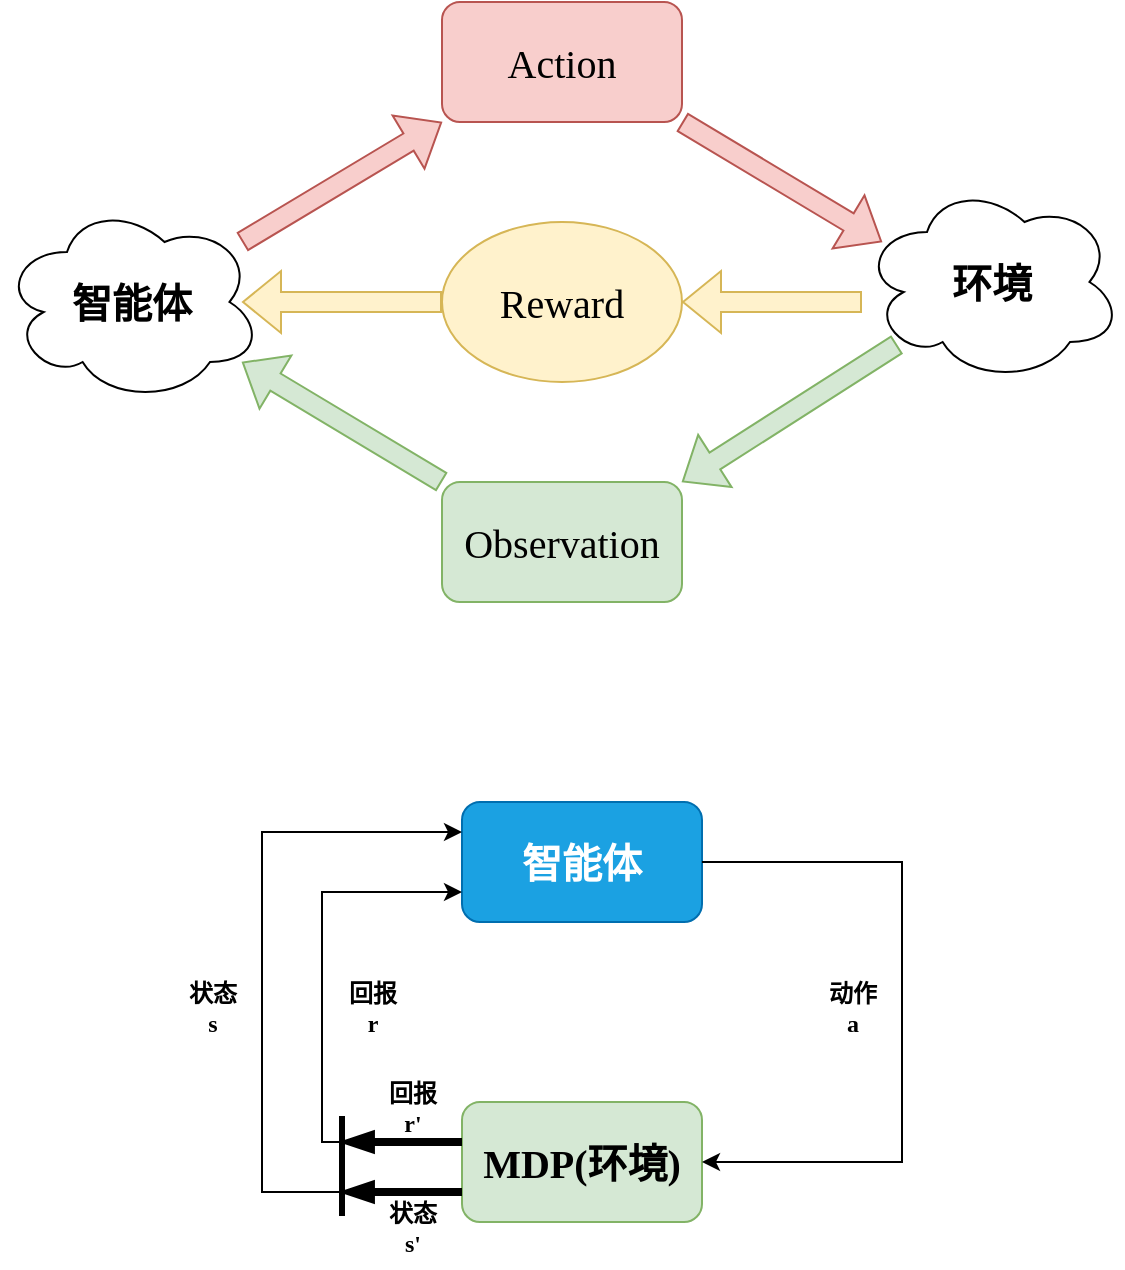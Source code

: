<mxfile version="21.1.8" type="github">
  <diagram name="第 1 页" id="AJMPQj9coufFNCPqp3W4">
    <mxGraphModel dx="794" dy="476" grid="1" gridSize="10" guides="1" tooltips="1" connect="1" arrows="1" fold="1" page="1" pageScale="1" pageWidth="827" pageHeight="1169" math="0" shadow="0">
      <root>
        <mxCell id="0" />
        <mxCell id="1" parent="0" />
        <mxCell id="hrPURFpsqYO97nMdUfhd-3" value="&lt;font face=&quot;Comic Sans MS&quot; style=&quot;font-size: 20px;&quot;&gt;Action&lt;/font&gt;" style="rounded=1;whiteSpace=wrap;html=1;fillColor=#f8cecc;strokeColor=#b85450;" parent="1" vertex="1">
          <mxGeometry x="330" y="50" width="120" height="60" as="geometry" />
        </mxCell>
        <mxCell id="hrPURFpsqYO97nMdUfhd-4" value="&lt;font face=&quot;Comic Sans MS&quot; style=&quot;font-size: 20px;&quot;&gt;Observation&lt;/font&gt;" style="rounded=1;whiteSpace=wrap;html=1;fillColor=#d5e8d4;strokeColor=#82b366;" parent="1" vertex="1">
          <mxGeometry x="330" y="290" width="120" height="60" as="geometry" />
        </mxCell>
        <mxCell id="hrPURFpsqYO97nMdUfhd-5" value="&lt;font face=&quot;Comic Sans MS&quot; style=&quot;font-size: 20px;&quot;&gt;Reward&lt;/font&gt;" style="ellipse;whiteSpace=wrap;html=1;fillColor=#fff2cc;strokeColor=#d6b656;" parent="1" vertex="1">
          <mxGeometry x="330" y="160" width="120" height="80" as="geometry" />
        </mxCell>
        <mxCell id="hrPURFpsqYO97nMdUfhd-6" value="" style="shape=flexArrow;endArrow=classic;html=1;rounded=0;exitX=1;exitY=0;exitDx=0;exitDy=0;entryX=0;entryY=1;entryDx=0;entryDy=0;fillColor=#f8cecc;strokeColor=#b85450;" parent="1" target="hrPURFpsqYO97nMdUfhd-3" edge="1">
          <mxGeometry width="50" height="50" relative="1" as="geometry">
            <mxPoint x="230" y="170" as="sourcePoint" />
            <mxPoint x="390" y="200" as="targetPoint" />
          </mxGeometry>
        </mxCell>
        <mxCell id="hrPURFpsqYO97nMdUfhd-7" value="" style="shape=flexArrow;endArrow=classic;html=1;rounded=0;exitX=1;exitY=1;exitDx=0;exitDy=0;fillColor=#f8cecc;strokeColor=#b85450;" parent="1" source="hrPURFpsqYO97nMdUfhd-3" edge="1">
          <mxGeometry width="50" height="50" relative="1" as="geometry">
            <mxPoint x="340" y="250" as="sourcePoint" />
            <mxPoint x="550" y="170" as="targetPoint" />
          </mxGeometry>
        </mxCell>
        <mxCell id="hrPURFpsqYO97nMdUfhd-8" value="" style="shape=flexArrow;endArrow=classic;html=1;rounded=0;exitX=0;exitY=1;exitDx=0;exitDy=0;entryX=1;entryY=0;entryDx=0;entryDy=0;fillColor=#d5e8d4;strokeColor=#82b366;" parent="1" target="hrPURFpsqYO97nMdUfhd-4" edge="1">
          <mxGeometry width="50" height="50" relative="1" as="geometry">
            <mxPoint x="557.574" y="221.213" as="sourcePoint" />
            <mxPoint x="540" y="260" as="targetPoint" />
          </mxGeometry>
        </mxCell>
        <mxCell id="hrPURFpsqYO97nMdUfhd-9" value="" style="shape=flexArrow;endArrow=classic;html=1;rounded=0;exitX=0;exitY=0;exitDx=0;exitDy=0;entryX=1;entryY=1;entryDx=0;entryDy=0;fillColor=#d5e8d4;strokeColor=#82b366;" parent="1" source="hrPURFpsqYO97nMdUfhd-4" edge="1">
          <mxGeometry width="50" height="50" relative="1" as="geometry">
            <mxPoint x="190" y="340" as="sourcePoint" />
            <mxPoint x="230" y="230" as="targetPoint" />
          </mxGeometry>
        </mxCell>
        <mxCell id="hrPURFpsqYO97nMdUfhd-10" value="" style="shape=flexArrow;endArrow=classic;html=1;rounded=0;exitX=0;exitY=0.5;exitDx=0;exitDy=0;fillColor=#fff2cc;strokeColor=#d6b656;" parent="1" source="hrPURFpsqYO97nMdUfhd-5" edge="1">
          <mxGeometry width="50" height="50" relative="1" as="geometry">
            <mxPoint x="340" y="250" as="sourcePoint" />
            <mxPoint x="230" y="200" as="targetPoint" />
          </mxGeometry>
        </mxCell>
        <mxCell id="hrPURFpsqYO97nMdUfhd-11" value="" style="shape=flexArrow;endArrow=classic;html=1;rounded=0;exitX=0;exitY=0.5;exitDx=0;exitDy=0;entryX=1;entryY=0.5;entryDx=0;entryDy=0;fillColor=#fff2cc;strokeColor=#d6b656;" parent="1" target="hrPURFpsqYO97nMdUfhd-5" edge="1">
          <mxGeometry width="50" height="50" relative="1" as="geometry">
            <mxPoint x="540" y="200" as="sourcePoint" />
            <mxPoint x="520" y="190" as="targetPoint" />
          </mxGeometry>
        </mxCell>
        <mxCell id="hrPURFpsqYO97nMdUfhd-12" value="&lt;font face=&quot;Comic Sans MS&quot; style=&quot;font-size: 20px;&quot;&gt;&lt;b&gt;智能体&lt;/b&gt;&lt;/font&gt;" style="ellipse;shape=cloud;whiteSpace=wrap;html=1;" parent="1" vertex="1">
          <mxGeometry x="110" y="150" width="130" height="100" as="geometry" />
        </mxCell>
        <mxCell id="hrPURFpsqYO97nMdUfhd-13" value="&lt;font face=&quot;Comic Sans MS&quot; style=&quot;font-size: 20px;&quot;&gt;&lt;b&gt;环境&lt;/b&gt;&lt;/font&gt;" style="ellipse;shape=cloud;whiteSpace=wrap;html=1;" parent="1" vertex="1">
          <mxGeometry x="540" y="140" width="130" height="100" as="geometry" />
        </mxCell>
        <mxCell id="Xfllvj5uff2w1rknx_sJ-1" value="&lt;font style=&quot;font-size: 20px;&quot; face=&quot;Comic Sans MS&quot;&gt;&lt;b&gt;智能体&lt;/b&gt;&lt;/font&gt;" style="rounded=1;whiteSpace=wrap;html=1;fillColor=#1ba1e2;strokeColor=#006EAF;fontColor=#ffffff;" vertex="1" parent="1">
          <mxGeometry x="340" y="450" width="120" height="60" as="geometry" />
        </mxCell>
        <mxCell id="Xfllvj5uff2w1rknx_sJ-5" style="edgeStyle=orthogonalEdgeStyle;rounded=0;orthogonalLoop=1;jettySize=auto;html=1;exitX=0;exitY=0.25;exitDx=0;exitDy=0;entryX=0;entryY=0.75;entryDx=0;entryDy=0;" edge="1" parent="1" source="Xfllvj5uff2w1rknx_sJ-2" target="Xfllvj5uff2w1rknx_sJ-1">
          <mxGeometry relative="1" as="geometry">
            <Array as="points">
              <mxPoint x="340" y="620" />
              <mxPoint x="270" y="620" />
              <mxPoint x="270" y="495" />
            </Array>
          </mxGeometry>
        </mxCell>
        <mxCell id="Xfllvj5uff2w1rknx_sJ-7" style="edgeStyle=orthogonalEdgeStyle;rounded=0;orthogonalLoop=1;jettySize=auto;html=1;exitX=0;exitY=0.75;exitDx=0;exitDy=0;entryX=0;entryY=0.25;entryDx=0;entryDy=0;" edge="1" parent="1" source="Xfllvj5uff2w1rknx_sJ-2" target="Xfllvj5uff2w1rknx_sJ-1">
          <mxGeometry relative="1" as="geometry">
            <Array as="points">
              <mxPoint x="240" y="645" />
              <mxPoint x="240" y="465" />
            </Array>
          </mxGeometry>
        </mxCell>
        <mxCell id="Xfllvj5uff2w1rknx_sJ-2" value="&lt;font style=&quot;font-size: 20px;&quot; face=&quot;Comic Sans MS&quot;&gt;&lt;b&gt;MDP(环境)&lt;/b&gt;&lt;/font&gt;" style="rounded=1;whiteSpace=wrap;html=1;fillColor=#d5e8d4;strokeColor=#82b366;" vertex="1" parent="1">
          <mxGeometry x="340" y="600" width="120" height="60" as="geometry" />
        </mxCell>
        <mxCell id="Xfllvj5uff2w1rknx_sJ-4" value="" style="endArrow=classic;html=1;rounded=0;exitX=1;exitY=0.5;exitDx=0;exitDy=0;entryX=1;entryY=0.5;entryDx=0;entryDy=0;" edge="1" parent="1" source="Xfllvj5uff2w1rknx_sJ-1" target="Xfllvj5uff2w1rknx_sJ-2">
          <mxGeometry width="50" height="50" relative="1" as="geometry">
            <mxPoint x="540" y="480" as="sourcePoint" />
            <mxPoint x="590" y="430" as="targetPoint" />
            <Array as="points">
              <mxPoint x="560" y="480" />
              <mxPoint x="560" y="590" />
              <mxPoint x="560" y="630" />
            </Array>
          </mxGeometry>
        </mxCell>
        <mxCell id="Xfllvj5uff2w1rknx_sJ-8" value="&lt;font face=&quot;Comic Sans MS&quot;&gt;&lt;b&gt;动作&lt;br&gt;a&lt;/b&gt;&lt;/font&gt;" style="text;html=1;align=center;verticalAlign=middle;resizable=0;points=[];autosize=1;strokeColor=none;fillColor=none;" vertex="1" parent="1">
          <mxGeometry x="510" y="533" width="50" height="40" as="geometry" />
        </mxCell>
        <mxCell id="Xfllvj5uff2w1rknx_sJ-9" value="&lt;font face=&quot;Comic Sans MS&quot;&gt;&lt;b&gt;回报&lt;br&gt;r&lt;/b&gt;&lt;/font&gt;" style="text;html=1;align=center;verticalAlign=middle;resizable=0;points=[];autosize=1;strokeColor=none;fillColor=none;" vertex="1" parent="1">
          <mxGeometry x="270" y="533" width="50" height="40" as="geometry" />
        </mxCell>
        <mxCell id="Xfllvj5uff2w1rknx_sJ-10" value="&lt;font face=&quot;Comic Sans MS&quot;&gt;&lt;b&gt;状态&lt;br&gt;s&lt;/b&gt;&lt;/font&gt;" style="text;html=1;align=center;verticalAlign=middle;resizable=0;points=[];autosize=1;strokeColor=none;fillColor=none;" vertex="1" parent="1">
          <mxGeometry x="190" y="533" width="50" height="40" as="geometry" />
        </mxCell>
        <mxCell id="Xfllvj5uff2w1rknx_sJ-11" value="" style="endArrow=blockThin;html=1;rounded=0;strokeWidth=4;endFill=1;" edge="1" parent="1">
          <mxGeometry width="50" height="50" relative="1" as="geometry">
            <mxPoint x="340" y="620" as="sourcePoint" />
            <mxPoint x="280" y="620" as="targetPoint" />
          </mxGeometry>
        </mxCell>
        <mxCell id="Xfllvj5uff2w1rknx_sJ-12" value="" style="endArrow=blockThin;html=1;rounded=0;exitX=0;exitY=0.75;exitDx=0;exitDy=0;strokeWidth=4;targetPerimeterSpacing=0;endFill=1;" edge="1" parent="1" source="Xfllvj5uff2w1rknx_sJ-2">
          <mxGeometry width="50" height="50" relative="1" as="geometry">
            <mxPoint x="240" y="710" as="sourcePoint" />
            <mxPoint x="280" y="645" as="targetPoint" />
          </mxGeometry>
        </mxCell>
        <mxCell id="Xfllvj5uff2w1rknx_sJ-14" value="" style="endArrow=none;html=1;rounded=0;strokeWidth=3;" edge="1" parent="1">
          <mxGeometry width="50" height="50" relative="1" as="geometry">
            <mxPoint x="280" y="657" as="sourcePoint" />
            <mxPoint x="280" y="607" as="targetPoint" />
          </mxGeometry>
        </mxCell>
        <mxCell id="Xfllvj5uff2w1rknx_sJ-15" value="&lt;font face=&quot;Comic Sans MS&quot;&gt;&lt;b&gt;回报&lt;br&gt;r&#39;&lt;/b&gt;&lt;/font&gt;" style="text;html=1;align=center;verticalAlign=middle;resizable=0;points=[];autosize=1;strokeColor=none;fillColor=none;" vertex="1" parent="1">
          <mxGeometry x="290" y="583" width="50" height="40" as="geometry" />
        </mxCell>
        <mxCell id="Xfllvj5uff2w1rknx_sJ-17" value="&lt;font face=&quot;Comic Sans MS&quot;&gt;&lt;b&gt;状态&lt;br&gt;s&#39;&lt;/b&gt;&lt;/font&gt;" style="text;html=1;align=center;verticalAlign=middle;resizable=0;points=[];autosize=1;strokeColor=none;fillColor=none;" vertex="1" parent="1">
          <mxGeometry x="290" y="643" width="50" height="40" as="geometry" />
        </mxCell>
      </root>
    </mxGraphModel>
  </diagram>
</mxfile>
